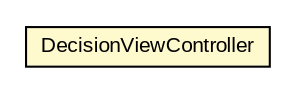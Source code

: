 #!/usr/local/bin/dot
#
# Class diagram 
# Generated by UMLGraph version R5_6-24-gf6e263 (http://www.umlgraph.org/)
#

digraph G {
	edge [fontname="arial",fontsize=10,labelfontname="arial",labelfontsize=10];
	node [fontname="arial",fontsize=10,shape=plaintext];
	nodesep=0.25;
	ranksep=0.5;
	// gov.sandia.cf.parts.ui.decision.DecisionViewController
	c97660 [label=<<table title="gov.sandia.cf.parts.ui.decision.DecisionViewController" border="0" cellborder="1" cellspacing="0" cellpadding="2" port="p" bgcolor="lemonChiffon" href="./DecisionViewController.html">
		<tr><td><table border="0" cellspacing="0" cellpadding="1">
<tr><td align="center" balign="center"> DecisionViewController </td></tr>
		</table></td></tr>
		</table>>, URL="./DecisionViewController.html", fontname="arial", fontcolor="black", fontsize=10.0];
}

